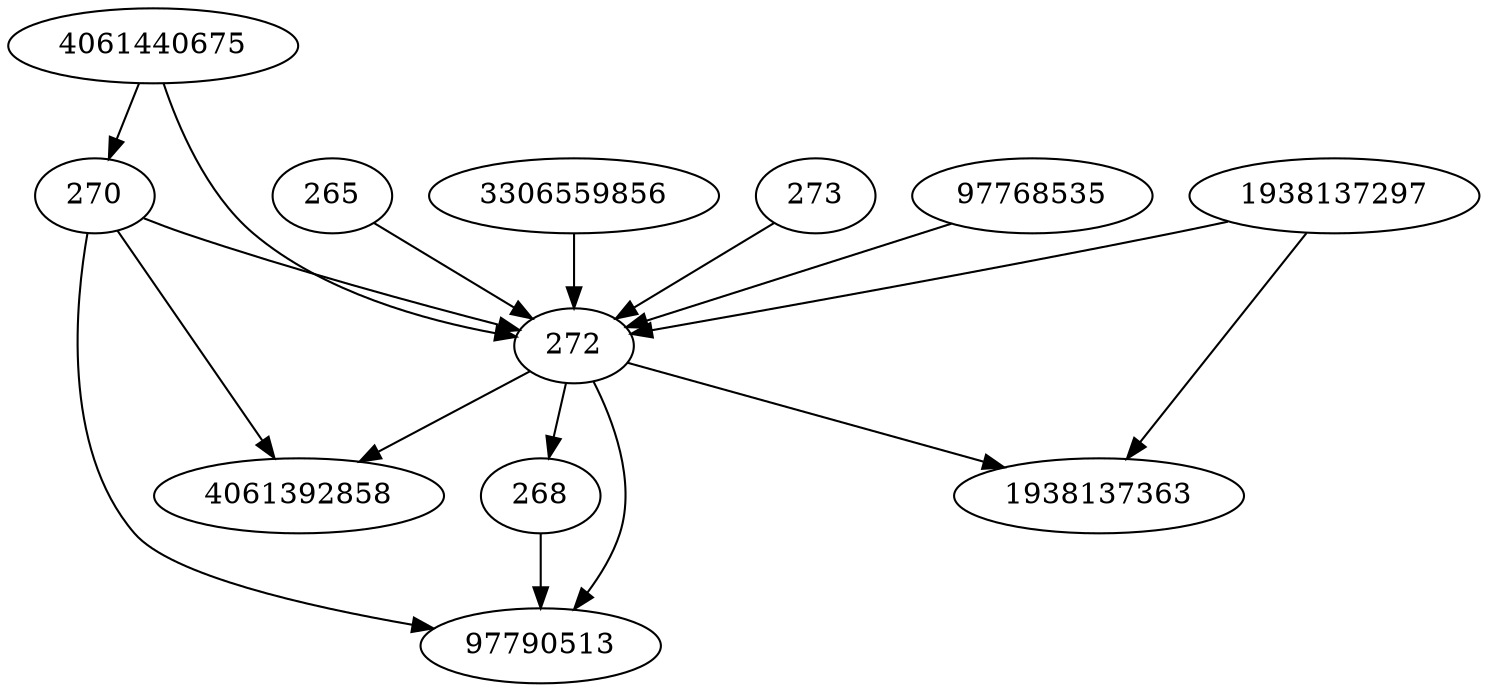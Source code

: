 strict digraph  {
4061440675;
265;
268;
270;
3306559856;
1938137297;
273;
1938137363;
97790513;
272;
97768535;
4061392858;
4061440675 -> 270;
4061440675 -> 272;
265 -> 272;
268 -> 97790513;
270 -> 97790513;
270 -> 4061392858;
270 -> 272;
3306559856 -> 272;
1938137297 -> 1938137363;
1938137297 -> 272;
273 -> 272;
272 -> 1938137363;
272 -> 97790513;
272 -> 268;
272 -> 4061392858;
97768535 -> 272;
}

